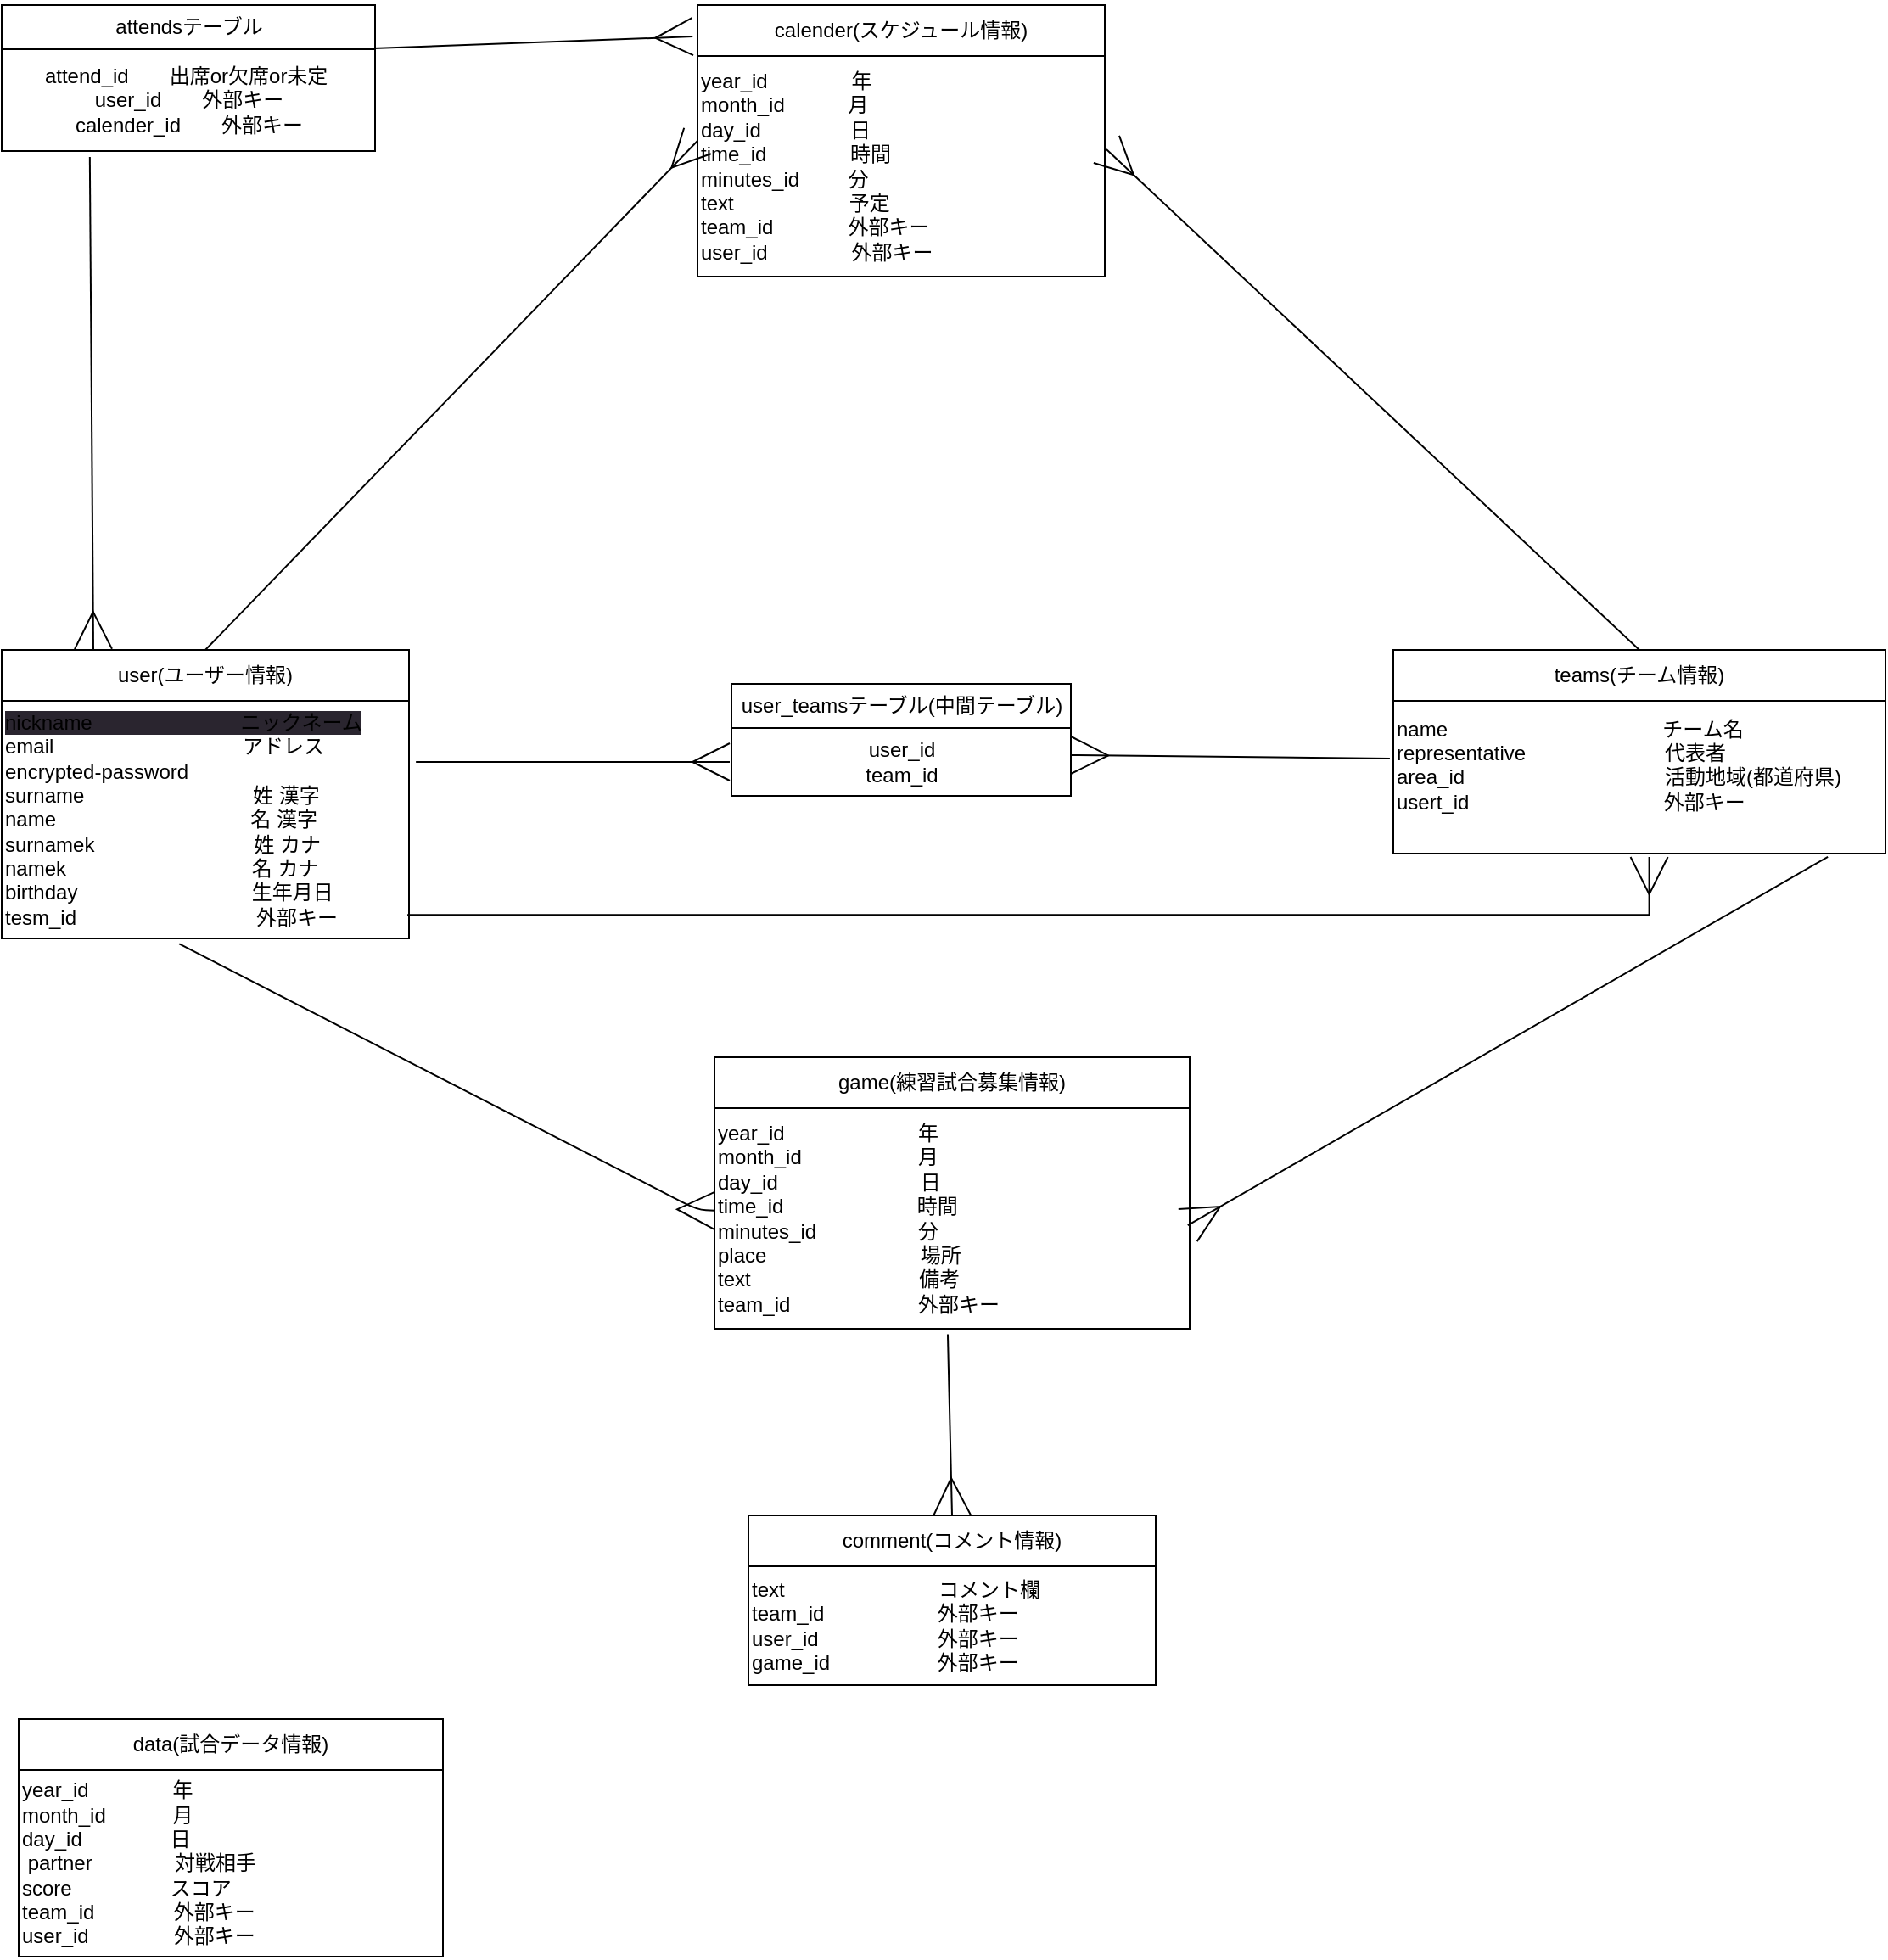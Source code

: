 <mxfile>
    <diagram id="AYQ0Pvg34ma9C97WjBib" name="ページ1">
        <mxGraphModel dx="1430" dy="2462" grid="1" gridSize="10" guides="1" tooltips="1" connect="1" arrows="1" fold="1" page="0" pageScale="1" pageWidth="827" pageHeight="1169" background="none" math="0" shadow="0">
            <root>
                <mxCell id="0"/>
                <mxCell id="1" parent="0"/>
                <mxCell id="EFvc-0R2Grmw_n8zbquN-429" value="user(ユーザー情報)" style="swimlane;fontStyle=0;childLayout=stackLayout;horizontal=1;startSize=30;horizontalStack=0;resizeParent=1;resizeParentMax=0;resizeLast=0;collapsible=1;marginBottom=0;whiteSpace=wrap;html=1;" parent="1" vertex="1">
                    <mxGeometry x="-730" y="-1080" width="240" height="170" as="geometry"/>
                </mxCell>
                <mxCell id="EFvc-0R2Grmw_n8zbquN-469" value="&lt;div style=&quot;&quot;&gt;&lt;span style=&quot;background-color: rgb(42, 37, 47);&quot;&gt;nickname 　　　　　　　ニックネーム&lt;/span&gt;&lt;/div&gt;&lt;span style=&quot;background-color: rgb(42, 37, 47);&quot;&gt;&lt;div style=&quot;&quot;&gt;email 　　　　　　　　　アドレス&lt;/div&gt;&lt;/span&gt;&lt;span style=&quot;background-color: rgb(42, 37, 47);&quot;&gt;&lt;div style=&quot;&quot;&gt;encrypted-password&lt;/div&gt;&lt;/span&gt;&lt;span style=&quot;background-color: rgb(42, 37, 47);&quot;&gt;&lt;div style=&quot;&quot;&gt;surname 　　　　　　　　姓 漢字&lt;/div&gt;&lt;/span&gt;&lt;span style=&quot;background-color: rgb(42, 37, 47);&quot;&gt;&lt;div style=&quot;&quot;&gt;name&amp;nbsp; 　　　　　　　　　名 漢字&lt;/div&gt;&lt;/span&gt;&lt;span style=&quot;background-color: rgb(42, 37, 47);&quot;&gt;&lt;div style=&quot;&quot;&gt;surnamek 　　　　　　　&amp;nbsp; 姓 カナ&lt;/div&gt;&lt;/span&gt;&lt;span style=&quot;background-color: rgb(42, 37, 47);&quot;&gt;&lt;div style=&quot;&quot;&gt;namek 　　　　　　　　&amp;nbsp; &amp;nbsp;名 カナ&lt;/div&gt;&lt;/span&gt;&lt;span style=&quot;background-color: rgb(42, 37, 47);&quot;&gt;&lt;div style=&quot;&quot;&gt;birthday 　　　　　　　　 生年月日&lt;/div&gt;&lt;div style=&quot;&quot;&gt;tesm_id 　　　　　　　　&amp;nbsp; 外部キー&lt;/div&gt;&lt;/span&gt;" style="text;html=1;align=left;verticalAlign=middle;resizable=0;points=[];autosize=1;strokeColor=none;fillColor=none;" parent="EFvc-0R2Grmw_n8zbquN-429" vertex="1">
                    <mxGeometry y="30" width="240" height="140" as="geometry"/>
                </mxCell>
                <mxCell id="EFvc-0R2Grmw_n8zbquN-433" value="teams(チーム情報)" style="swimlane;fontStyle=0;childLayout=stackLayout;horizontal=1;startSize=30;horizontalStack=0;resizeParent=1;resizeParentMax=0;resizeLast=0;collapsible=1;marginBottom=0;whiteSpace=wrap;html=1;" parent="1" vertex="1">
                    <mxGeometry x="90" y="-1080" width="290" height="120" as="geometry"/>
                </mxCell>
                <mxCell id="EFvc-0R2Grmw_n8zbquN-473" value="name&amp;nbsp; 　　　　　　　　　　チーム名&lt;br&gt;representative 　　　　　　&amp;nbsp; 代表者&lt;br&gt;area_id&amp;nbsp; &amp;nbsp;　　　　　　　　　活動地域(都道府県)&lt;br&gt;usert_id 　　　　　　　　　 外部キー&lt;br&gt;&amp;nbsp;" style="text;html=1;align=left;verticalAlign=middle;resizable=0;points=[];autosize=1;strokeColor=none;fillColor=none;" parent="EFvc-0R2Grmw_n8zbquN-433" vertex="1">
                    <mxGeometry y="30" width="290" height="90" as="geometry"/>
                </mxCell>
                <mxCell id="EFvc-0R2Grmw_n8zbquN-438" value="calender(スケジュール情報)" style="swimlane;fontStyle=0;childLayout=stackLayout;horizontal=1;startSize=30;horizontalStack=0;resizeParent=1;resizeParentMax=0;resizeLast=0;collapsible=1;marginBottom=0;whiteSpace=wrap;html=1;" parent="1" vertex="1">
                    <mxGeometry x="-320" y="-1460" width="240" height="160" as="geometry"/>
                </mxCell>
                <mxCell id="EFvc-0R2Grmw_n8zbquN-477" value="year_id 　　　&amp;nbsp; &amp;nbsp;年&lt;br&gt;month_id　　&amp;nbsp; &amp;nbsp; 月&lt;br&gt;day_id　　　&amp;nbsp; &amp;nbsp; &amp;nbsp;日&lt;br&gt;time_id 　　　&amp;nbsp; &amp;nbsp;時間&lt;br&gt;minutes_id&amp;nbsp; 　&amp;nbsp; &amp;nbsp;分&lt;br&gt;text 　　　　&amp;nbsp; &amp;nbsp; &amp;nbsp;予定&lt;br&gt;team_id&amp;nbsp; 　　&amp;nbsp; &amp;nbsp; 外部キー&lt;br&gt;user_id&amp;nbsp; 　　　&amp;nbsp; 外部キー" style="text;html=1;align=left;verticalAlign=middle;resizable=0;points=[];autosize=1;strokeColor=none;fillColor=none;" parent="EFvc-0R2Grmw_n8zbquN-438" vertex="1">
                    <mxGeometry y="30" width="240" height="130" as="geometry"/>
                </mxCell>
                <mxCell id="EFvc-0R2Grmw_n8zbquN-442" value="data(試合データ情報)" style="swimlane;fontStyle=0;childLayout=stackLayout;horizontal=1;startSize=30;horizontalStack=0;resizeParent=1;resizeParentMax=0;resizeLast=0;collapsible=1;marginBottom=0;whiteSpace=wrap;html=1;" parent="1" vertex="1">
                    <mxGeometry x="-720" y="-450" width="250" height="140" as="geometry"/>
                </mxCell>
                <mxCell id="EFvc-0R2Grmw_n8zbquN-481" value="year_id 　　　&amp;nbsp; &amp;nbsp;年&lt;br&gt;month_id　　　 月&lt;br&gt;day_id　&amp;nbsp; &amp;nbsp; &amp;nbsp; &amp;nbsp; &amp;nbsp; &amp;nbsp; 日&lt;br&gt;&amp;nbsp;partner　&amp;nbsp; &amp;nbsp; &amp;nbsp; &amp;nbsp; &amp;nbsp; &amp;nbsp;対戦相手&lt;br&gt;&lt;div style=&quot;&quot;&gt;&lt;span style=&quot;background-color: initial;&quot;&gt;score&lt;/span&gt;&lt;span style=&quot;background-color: initial;&quot;&gt;&amp;nbsp;　　　　&amp;nbsp; スコア&lt;/span&gt;&lt;/div&gt;&lt;div style=&quot;&quot;&gt;team_id&amp;nbsp; &amp;nbsp; &amp;nbsp; &amp;nbsp; &amp;nbsp; &amp;nbsp; &amp;nbsp; 外部キー&lt;span style=&quot;background-color: initial;&quot;&gt;&lt;br&gt;&lt;/span&gt;&lt;/div&gt;&lt;div style=&quot;&quot;&gt;user_id&amp;nbsp; &amp;nbsp; &amp;nbsp; &amp;nbsp; &amp;nbsp; &amp;nbsp; &amp;nbsp; &amp;nbsp;外部キー&lt;/div&gt;" style="text;html=1;align=left;verticalAlign=middle;resizable=0;points=[];autosize=1;strokeColor=none;fillColor=none;" parent="EFvc-0R2Grmw_n8zbquN-442" vertex="1">
                    <mxGeometry y="30" width="250" height="110" as="geometry"/>
                </mxCell>
                <mxCell id="EFvc-0R2Grmw_n8zbquN-446" value="game(練習試合募集情報)" style="swimlane;fontStyle=0;childLayout=stackLayout;horizontal=1;startSize=30;horizontalStack=0;resizeParent=1;resizeParentMax=0;resizeLast=0;collapsible=1;marginBottom=0;whiteSpace=wrap;html=1;" parent="1" vertex="1">
                    <mxGeometry x="-310" y="-840" width="280" height="160" as="geometry"/>
                </mxCell>
                <mxCell id="EFvc-0R2Grmw_n8zbquN-475" value="year_id 　　　　　　 年&lt;br&gt;month_id　&amp;nbsp; &amp;nbsp; &amp;nbsp; &amp;nbsp; &amp;nbsp; &amp;nbsp; &amp;nbsp; &amp;nbsp; &amp;nbsp;月&lt;br&gt;day_id　　　　　　　日&lt;br&gt;time_id 　　　　　　 時間&lt;br&gt;minutes_id&amp;nbsp; &amp;nbsp; &amp;nbsp; &amp;nbsp; &amp;nbsp; &amp;nbsp; &amp;nbsp; &amp;nbsp; &amp;nbsp; 分&lt;br&gt;place　　　　　　　&amp;nbsp; 場所&lt;br&gt;text　　　　　　　　 備考&lt;br&gt;team_id　　　　　　 外部キー" style="text;html=1;align=left;verticalAlign=middle;resizable=0;points=[];autosize=1;strokeColor=none;fillColor=none;" parent="EFvc-0R2Grmw_n8zbquN-446" vertex="1">
                    <mxGeometry y="30" width="280" height="130" as="geometry"/>
                </mxCell>
                <mxCell id="EFvc-0R2Grmw_n8zbquN-450" value="comment(コメント情報)" style="swimlane;fontStyle=0;childLayout=stackLayout;horizontal=1;startSize=30;horizontalStack=0;resizeParent=1;resizeParentMax=0;resizeLast=0;collapsible=1;marginBottom=0;whiteSpace=wrap;html=1;" parent="1" vertex="1">
                    <mxGeometry x="-290" y="-570" width="240" height="100" as="geometry"/>
                </mxCell>
                <mxCell id="EFvc-0R2Grmw_n8zbquN-476" value="text&amp;nbsp; 　　　　　　　コメント欄&lt;br&gt;team_id&amp;nbsp; 　　　　　外部キー&lt;br&gt;user_id 　　　　　&amp;nbsp; 外部キー&lt;br&gt;game_id 　　　　　外部キー&lt;br&gt;" style="text;html=1;align=left;verticalAlign=middle;resizable=0;points=[];autosize=1;strokeColor=none;fillColor=none;" parent="EFvc-0R2Grmw_n8zbquN-450" vertex="1">
                    <mxGeometry y="30" width="240" height="70" as="geometry"/>
                </mxCell>
                <mxCell id="2" value="user_teamsテーブル(中間テーブル)" style="swimlane;fontStyle=0;childLayout=stackLayout;horizontal=1;startSize=26;fillColor=none;horizontalStack=0;resizeParent=1;resizeParentMax=0;resizeLast=0;collapsible=1;marginBottom=0;html=1;" parent="1" vertex="1">
                    <mxGeometry x="-300" y="-1060" width="200" height="66" as="geometry"/>
                </mxCell>
                <mxCell id="6" value="user_id&lt;br&gt;team_id" style="text;html=1;align=center;verticalAlign=middle;resizable=0;points=[];autosize=1;strokeColor=none;fillColor=none;" parent="2" vertex="1">
                    <mxGeometry y="26" width="200" height="40" as="geometry"/>
                </mxCell>
                <mxCell id="7" value="" style="endArrow=ERmany;html=1;exitX=0.5;exitY=0;exitDx=0;exitDy=0;endSize=20;endFill=0;" parent="1" source="EFvc-0R2Grmw_n8zbquN-429" edge="1">
                    <mxGeometry width="50" height="50" relative="1" as="geometry">
                        <mxPoint x="-370" y="-1330" as="sourcePoint"/>
                        <mxPoint x="-320" y="-1380" as="targetPoint"/>
                    </mxGeometry>
                </mxCell>
                <mxCell id="8" value="" style="endArrow=ERmany;html=1;strokeWidth=1;endSize=20;entryX=1.004;entryY=0.423;entryDx=0;entryDy=0;entryPerimeter=0;exitX=0.5;exitY=0;exitDx=0;exitDy=0;endFill=0;" parent="1" source="EFvc-0R2Grmw_n8zbquN-433" target="EFvc-0R2Grmw_n8zbquN-477" edge="1">
                    <mxGeometry width="50" height="50" relative="1" as="geometry">
                        <mxPoint x="-220" y="-1020" as="sourcePoint"/>
                        <mxPoint x="-170" y="-1070" as="targetPoint"/>
                    </mxGeometry>
                </mxCell>
                <mxCell id="9" value="" style="endArrow=ERmany;html=1;strokeWidth=1;endSize=20;entryX=1;entryY=0.4;entryDx=0;entryDy=0;entryPerimeter=0;exitX=-0.007;exitY=0.378;exitDx=0;exitDy=0;exitPerimeter=0;endFill=0;" parent="1" source="EFvc-0R2Grmw_n8zbquN-473" target="6" edge="1">
                    <mxGeometry width="50" height="50" relative="1" as="geometry">
                        <mxPoint x="-30" y="-1020" as="sourcePoint"/>
                        <mxPoint x="20" y="-1070" as="targetPoint"/>
                    </mxGeometry>
                </mxCell>
                <mxCell id="10" value="" style="endArrow=ERmany;html=1;strokeWidth=1;endSize=20;entryX=-0.005;entryY=0.5;entryDx=0;entryDy=0;entryPerimeter=0;exitX=1.017;exitY=0.257;exitDx=0;exitDy=0;exitPerimeter=0;endFill=0;" parent="1" source="EFvc-0R2Grmw_n8zbquN-469" target="6" edge="1">
                    <mxGeometry width="50" height="50" relative="1" as="geometry">
                        <mxPoint x="97.97" y="-1005.98" as="sourcePoint"/>
                        <mxPoint x="-90" y="-1008" as="targetPoint"/>
                    </mxGeometry>
                </mxCell>
                <mxCell id="11" value="" style="edgeStyle=segmentEdgeStyle;endArrow=ERmany;html=1;curved=0;rounded=0;endSize=20;startSize=8;strokeWidth=1;entryX=0.52;entryY=1.022;entryDx=0;entryDy=0;entryPerimeter=0;exitX=0.996;exitY=0.901;exitDx=0;exitDy=0;exitPerimeter=0;endFill=0;" parent="1" source="EFvc-0R2Grmw_n8zbquN-469" target="EFvc-0R2Grmw_n8zbquN-473" edge="1">
                    <mxGeometry width="50" height="50" relative="1" as="geometry">
                        <mxPoint x="-190" y="-800" as="sourcePoint"/>
                        <mxPoint x="130" y="-940" as="targetPoint"/>
                    </mxGeometry>
                </mxCell>
                <mxCell id="12" value="" style="endArrow=ERmany;html=1;entryX=0.996;entryY=0.531;entryDx=0;entryDy=0;entryPerimeter=0;exitX=0.883;exitY=1.021;exitDx=0;exitDy=0;exitPerimeter=0;endFill=0;endSize=20;" parent="1" source="EFvc-0R2Grmw_n8zbquN-473" target="EFvc-0R2Grmw_n8zbquN-475" edge="1">
                    <mxGeometry width="50" height="50" relative="1" as="geometry">
                        <mxPoint x="-70" y="-810" as="sourcePoint"/>
                        <mxPoint x="-10" y="-730" as="targetPoint"/>
                    </mxGeometry>
                </mxCell>
                <mxCell id="13" value="" style="endArrow=ERmany;html=1;exitX=0.436;exitY=1.023;exitDx=0;exitDy=0;exitPerimeter=0;endFill=0;endSize=20;" parent="1" source="EFvc-0R2Grmw_n8zbquN-469" target="EFvc-0R2Grmw_n8zbquN-475" edge="1">
                    <mxGeometry width="50" height="50" relative="1" as="geometry">
                        <mxPoint x="-70" y="-810" as="sourcePoint"/>
                        <mxPoint x="-20" y="-860" as="targetPoint"/>
                        <Array as="points">
                            <mxPoint x="-320" y="-750"/>
                        </Array>
                    </mxGeometry>
                </mxCell>
                <mxCell id="14" value="" style="endArrow=ERmany;html=1;entryX=0.5;entryY=0;entryDx=0;entryDy=0;exitX=0.491;exitY=1.025;exitDx=0;exitDy=0;exitPerimeter=0;endSize=20;endFill=0;" parent="1" source="EFvc-0R2Grmw_n8zbquN-475" target="EFvc-0R2Grmw_n8zbquN-450" edge="1">
                    <mxGeometry width="50" height="50" relative="1" as="geometry">
                        <mxPoint x="-70" y="-810" as="sourcePoint"/>
                        <mxPoint x="-20" y="-860" as="targetPoint"/>
                    </mxGeometry>
                </mxCell>
                <mxCell id="15" value="attendsテーブル" style="swimlane;fontStyle=0;childLayout=stackLayout;horizontal=1;startSize=26;fillColor=none;horizontalStack=0;resizeParent=1;resizeParentMax=0;resizeLast=0;collapsible=1;marginBottom=0;html=1;" vertex="1" parent="1">
                    <mxGeometry x="-730" y="-1460" width="220" height="86" as="geometry"/>
                </mxCell>
                <mxCell id="19" value="attend_id　　出席or欠席or未定&amp;nbsp;&lt;br&gt;user_id　　外部キー&lt;br&gt;calender_id　　外部キー" style="text;html=1;align=center;verticalAlign=middle;resizable=0;points=[];autosize=1;strokeColor=none;fillColor=none;" vertex="1" parent="15">
                    <mxGeometry y="26" width="220" height="60" as="geometry"/>
                </mxCell>
                <mxCell id="20" value="" style="endArrow=ERmany;html=1;entryX=0.225;entryY=-0.003;entryDx=0;entryDy=0;entryPerimeter=0;exitX=0.236;exitY=1.058;exitDx=0;exitDy=0;exitPerimeter=0;endFill=0;endSize=20;" edge="1" parent="1" source="19" target="EFvc-0R2Grmw_n8zbquN-429">
                    <mxGeometry width="50" height="50" relative="1" as="geometry">
                        <mxPoint x="-560" y="-1140" as="sourcePoint"/>
                        <mxPoint x="-510" y="-1190" as="targetPoint"/>
                    </mxGeometry>
                </mxCell>
                <mxCell id="21" value="" style="endArrow=ERmany;html=1;endSize=20;entryX=-0.012;entryY=0.116;entryDx=0;entryDy=0;entryPerimeter=0;exitX=0.995;exitY=-0.008;exitDx=0;exitDy=0;exitPerimeter=0;endFill=0;" edge="1" parent="1" source="19" target="EFvc-0R2Grmw_n8zbquN-438">
                    <mxGeometry width="50" height="50" relative="1" as="geometry">
                        <mxPoint x="-560" y="-1140" as="sourcePoint"/>
                        <mxPoint x="-510" y="-1190" as="targetPoint"/>
                    </mxGeometry>
                </mxCell>
            </root>
        </mxGraphModel>
    </diagram>
</mxfile>